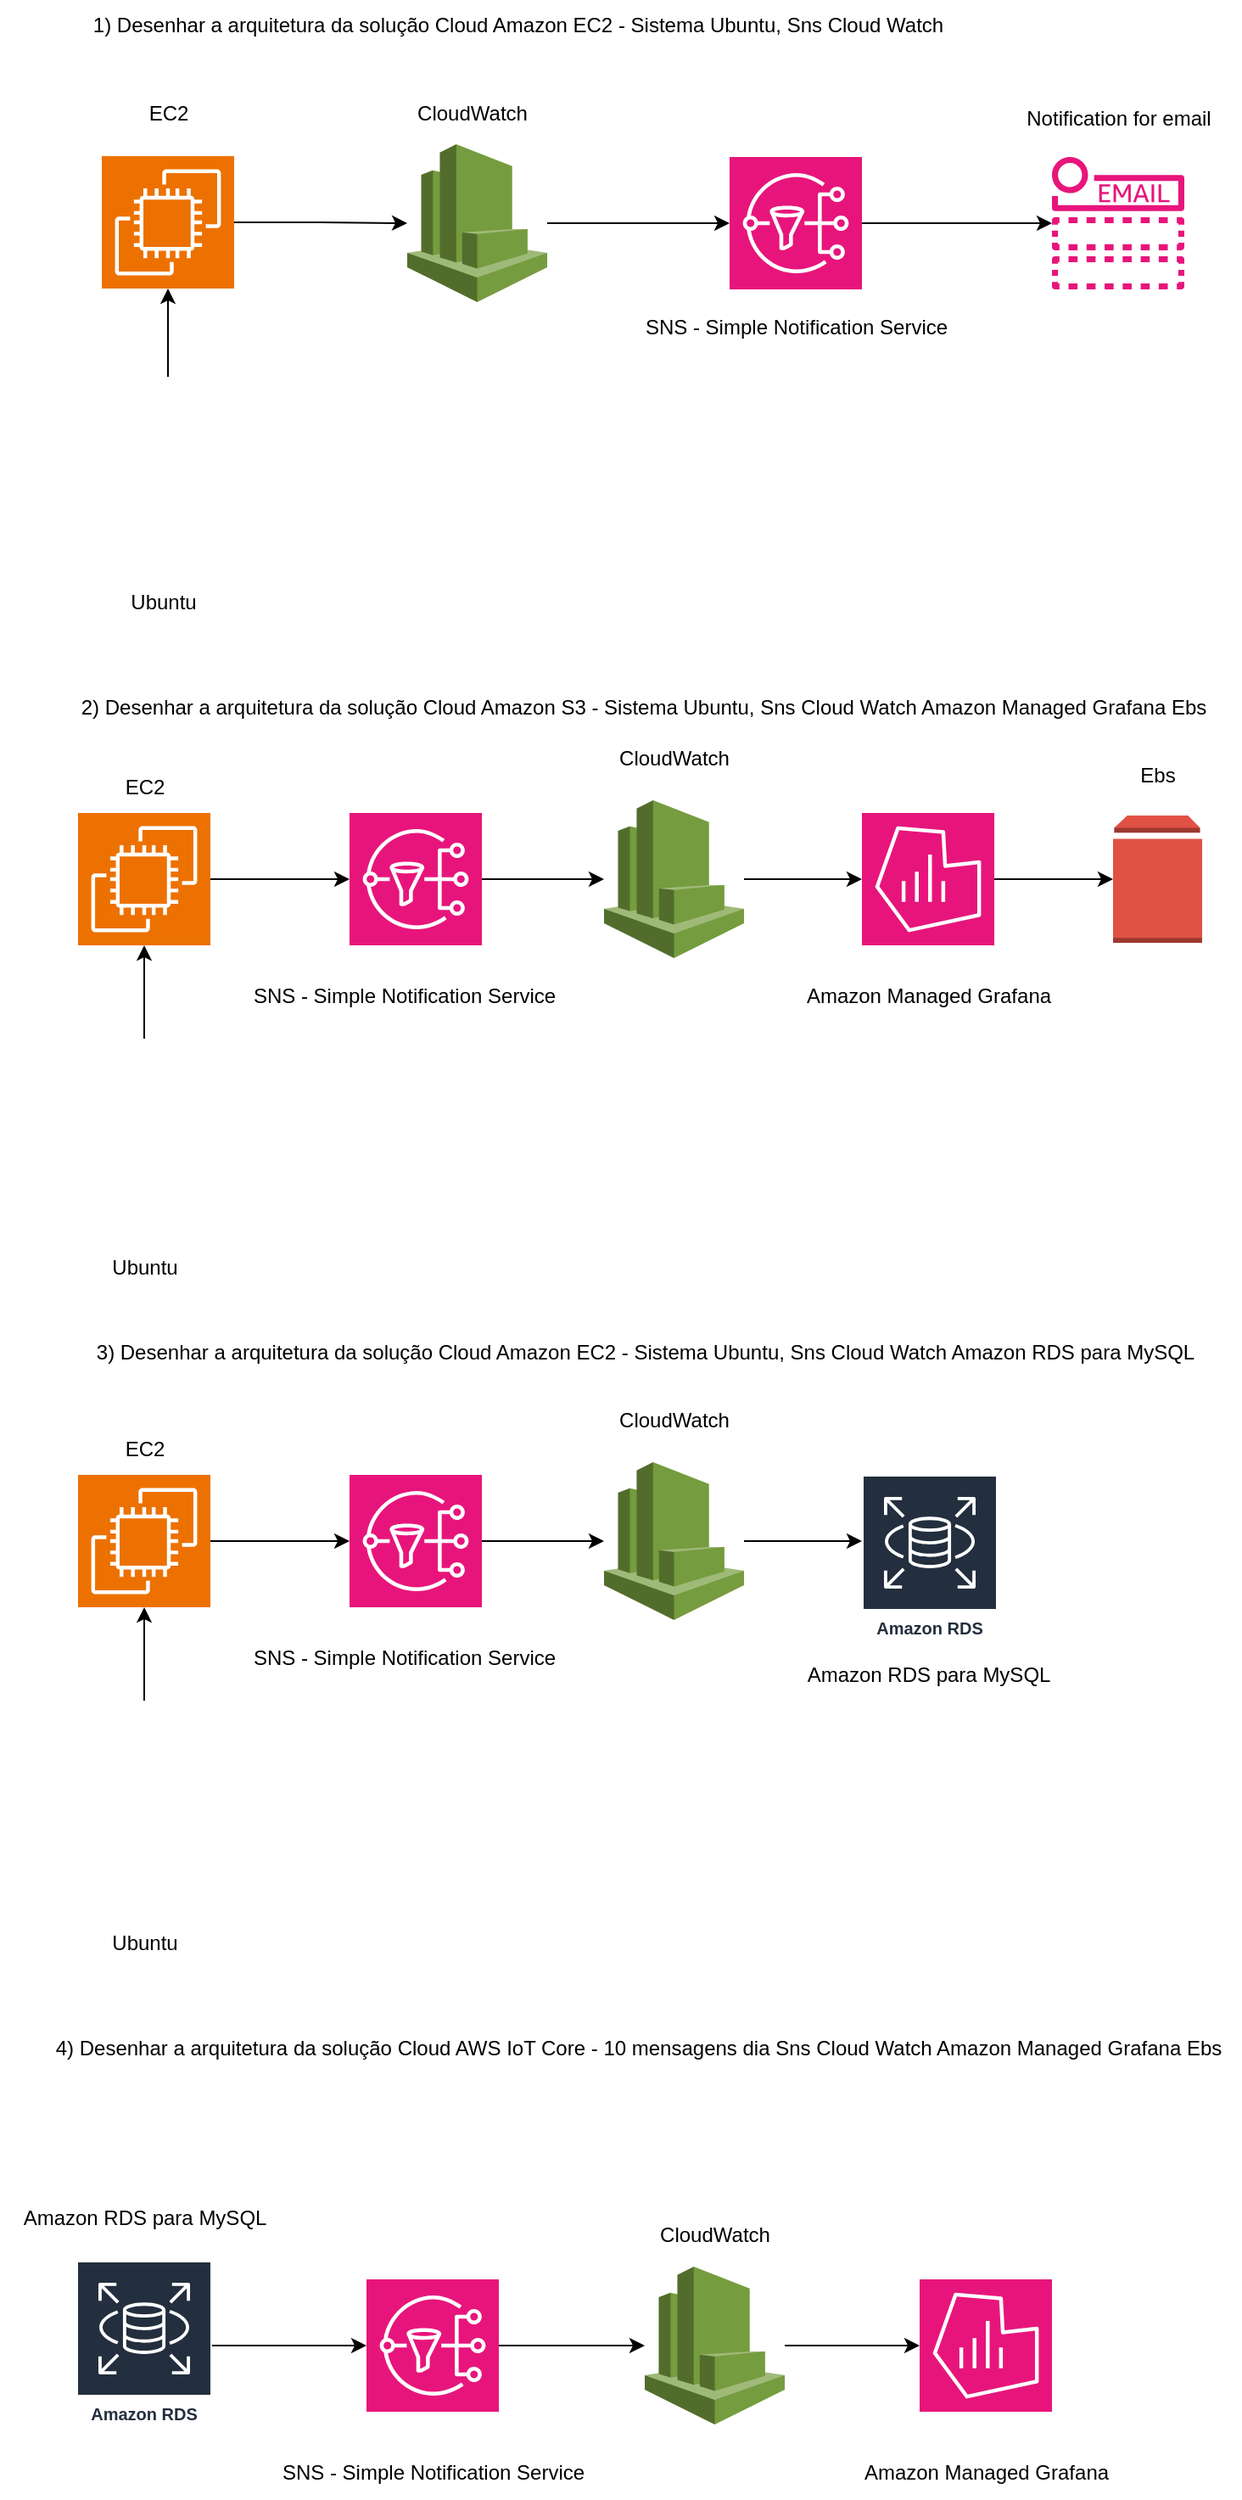 <mxfile version="26.1.3">
  <diagram name="Página-1" id="xWFAOlKFsvc4t8wQJI2N">
    <mxGraphModel dx="1229" dy="658" grid="1" gridSize="10" guides="1" tooltips="1" connect="1" arrows="1" fold="1" page="1" pageScale="1" pageWidth="827" pageHeight="1169" math="0" shadow="0">
      <root>
        <mxCell id="0" />
        <mxCell id="1" parent="0" />
        <mxCell id="5QzRP1u2p6GEsiakewxr-8" value="" style="edgeStyle=orthogonalEdgeStyle;rounded=0;orthogonalLoop=1;jettySize=auto;html=1;" parent="1" source="5QzRP1u2p6GEsiakewxr-1" target="5QzRP1u2p6GEsiakewxr-3" edge="1">
          <mxGeometry relative="1" as="geometry" />
        </mxCell>
        <mxCell id="5QzRP1u2p6GEsiakewxr-1" value="" style="sketch=0;points=[[0,0,0],[0.25,0,0],[0.5,0,0],[0.75,0,0],[1,0,0],[0,1,0],[0.25,1,0],[0.5,1,0],[0.75,1,0],[1,1,0],[0,0.25,0],[0,0.5,0],[0,0.75,0],[1,0.25,0],[1,0.5,0],[1,0.75,0]];outlineConnect=0;fontColor=#232F3E;fillColor=#ED7100;strokeColor=#ffffff;dashed=0;verticalLabelPosition=bottom;verticalAlign=top;align=center;html=1;fontSize=12;fontStyle=0;aspect=fixed;shape=mxgraph.aws4.resourceIcon;resIcon=mxgraph.aws4.ec2;" parent="1" vertex="1">
          <mxGeometry x="94" y="120" width="78" height="78" as="geometry" />
        </mxCell>
        <mxCell id="5QzRP1u2p6GEsiakewxr-9" value="" style="edgeStyle=orthogonalEdgeStyle;rounded=0;orthogonalLoop=1;jettySize=auto;html=1;" parent="1" source="5QzRP1u2p6GEsiakewxr-3" target="5QzRP1u2p6GEsiakewxr-5" edge="1">
          <mxGeometry relative="1" as="geometry" />
        </mxCell>
        <mxCell id="5QzRP1u2p6GEsiakewxr-3" value="" style="outlineConnect=0;dashed=0;verticalLabelPosition=bottom;verticalAlign=top;align=center;html=1;shape=mxgraph.aws3.cloudwatch;fillColor=#759C3E;gradientColor=none;" parent="1" vertex="1">
          <mxGeometry x="274" y="113" width="82.5" height="93" as="geometry" />
        </mxCell>
        <mxCell id="5QzRP1u2p6GEsiakewxr-7" value="" style="edgeStyle=orthogonalEdgeStyle;rounded=0;orthogonalLoop=1;jettySize=auto;html=1;" parent="1" source="5QzRP1u2p6GEsiakewxr-4" target="5QzRP1u2p6GEsiakewxr-1" edge="1">
          <mxGeometry relative="1" as="geometry" />
        </mxCell>
        <mxCell id="5QzRP1u2p6GEsiakewxr-4" value="" style="shape=image;html=1;verticalAlign=top;verticalLabelPosition=bottom;labelBackgroundColor=#ffffff;imageAspect=0;aspect=fixed;image=https://cdn1.iconfinder.com/data/icons/operating-system-flat-1/30/ubuntu-128.png" parent="1" vertex="1">
          <mxGeometry x="69" y="250" width="128" height="128" as="geometry" />
        </mxCell>
        <mxCell id="5QzRP1u2p6GEsiakewxr-10" value="" style="edgeStyle=orthogonalEdgeStyle;rounded=0;orthogonalLoop=1;jettySize=auto;html=1;" parent="1" source="5QzRP1u2p6GEsiakewxr-5" target="5QzRP1u2p6GEsiakewxr-6" edge="1">
          <mxGeometry relative="1" as="geometry" />
        </mxCell>
        <mxCell id="5QzRP1u2p6GEsiakewxr-5" value="" style="sketch=0;points=[[0,0,0],[0.25,0,0],[0.5,0,0],[0.75,0,0],[1,0,0],[0,1,0],[0.25,1,0],[0.5,1,0],[0.75,1,0],[1,1,0],[0,0.25,0],[0,0.5,0],[0,0.75,0],[1,0.25,0],[1,0.5,0],[1,0.75,0]];outlineConnect=0;fontColor=#232F3E;fillColor=#E7157B;strokeColor=#ffffff;dashed=0;verticalLabelPosition=bottom;verticalAlign=top;align=center;html=1;fontSize=12;fontStyle=0;aspect=fixed;shape=mxgraph.aws4.resourceIcon;resIcon=mxgraph.aws4.sns;" parent="1" vertex="1">
          <mxGeometry x="464" y="120.5" width="78" height="78" as="geometry" />
        </mxCell>
        <mxCell id="5QzRP1u2p6GEsiakewxr-6" value="" style="sketch=0;outlineConnect=0;fontColor=#232F3E;gradientColor=none;fillColor=#E7157B;strokeColor=none;dashed=0;verticalLabelPosition=bottom;verticalAlign=top;align=center;html=1;fontSize=12;fontStyle=0;aspect=fixed;pointerEvents=1;shape=mxgraph.aws4.email_notification;" parent="1" vertex="1">
          <mxGeometry x="654" y="120.5" width="78" height="78" as="geometry" />
        </mxCell>
        <mxCell id="5QzRP1u2p6GEsiakewxr-11" value="EC2" style="text;html=1;align=center;verticalAlign=middle;resizable=0;points=[];autosize=1;strokeColor=none;fillColor=none;" parent="1" vertex="1">
          <mxGeometry x="108" y="80" width="50" height="30" as="geometry" />
        </mxCell>
        <mxCell id="5QzRP1u2p6GEsiakewxr-12" value="CloudWatch" style="text;html=1;align=center;verticalAlign=middle;resizable=0;points=[];autosize=1;strokeColor=none;fillColor=none;" parent="1" vertex="1">
          <mxGeometry x="266.5" y="80" width="90" height="30" as="geometry" />
        </mxCell>
        <mxCell id="5QzRP1u2p6GEsiakewxr-13" value="SNS - Simple Notification Service" style="text;html=1;align=center;verticalAlign=middle;resizable=0;points=[];autosize=1;strokeColor=none;fillColor=none;" parent="1" vertex="1">
          <mxGeometry x="403" y="206" width="200" height="30" as="geometry" />
        </mxCell>
        <mxCell id="5QzRP1u2p6GEsiakewxr-14" value="Notification for email" style="text;html=1;align=center;verticalAlign=middle;resizable=0;points=[];autosize=1;strokeColor=none;fillColor=none;" parent="1" vertex="1">
          <mxGeometry x="628" y="83" width="130" height="30" as="geometry" />
        </mxCell>
        <mxCell id="5QzRP1u2p6GEsiakewxr-15" value="2) Desenhar a arquitetura da solução Cloud Amazon S3 - Sistema Ubuntu, Sns Cloud Watch Amazon Managed Grafana Ebs" style="text;html=1;align=center;verticalAlign=middle;resizable=0;points=[];autosize=1;strokeColor=none;fillColor=none;" parent="1" vertex="1">
          <mxGeometry x="68" y="430" width="690" height="30" as="geometry" />
        </mxCell>
        <mxCell id="5QzRP1u2p6GEsiakewxr-16" value="1) Desenhar a arquitetura da solução Cloud Amazon EC2 - Sistema Ubuntu, Sns Cloud Watch" style="text;html=1;align=center;verticalAlign=middle;resizable=0;points=[];autosize=1;strokeColor=none;fillColor=none;" parent="1" vertex="1">
          <mxGeometry x="79" y="28" width="520" height="30" as="geometry" />
        </mxCell>
        <mxCell id="5QzRP1u2p6GEsiakewxr-17" value="3) Desenhar a arquitetura da solução Cloud Amazon EC2 - Sistema Ubuntu, Sns Cloud Watch Amazon RDS para MySQL" style="text;html=1;align=center;verticalAlign=middle;resizable=0;points=[];autosize=1;strokeColor=none;fillColor=none;" parent="1" vertex="1">
          <mxGeometry x="79" y="810" width="670" height="30" as="geometry" />
        </mxCell>
        <mxCell id="5QzRP1u2p6GEsiakewxr-18" value="4) Desenhar a arquitetura da solução Cloud AWS IoT Core - 10 mensagens dia Sns Cloud Watch Amazon Managed Grafana Ebs" style="text;html=1;align=center;verticalAlign=middle;resizable=0;points=[];autosize=1;strokeColor=none;fillColor=none;" parent="1" vertex="1">
          <mxGeometry x="55" y="1220" width="710" height="30" as="geometry" />
        </mxCell>
        <mxCell id="YT8TP7RHHVPidATrV-QL-1" value="Ubuntu" style="text;html=1;align=center;verticalAlign=middle;resizable=0;points=[];autosize=1;strokeColor=none;fillColor=none;" vertex="1" parent="1">
          <mxGeometry x="100" y="368" width="60" height="30" as="geometry" />
        </mxCell>
        <mxCell id="YT8TP7RHHVPidATrV-QL-6" value="" style="edgeStyle=orthogonalEdgeStyle;rounded=0;orthogonalLoop=1;jettySize=auto;html=1;" edge="1" parent="1" source="YT8TP7RHHVPidATrV-QL-2" target="YT8TP7RHHVPidATrV-QL-4">
          <mxGeometry relative="1" as="geometry" />
        </mxCell>
        <mxCell id="YT8TP7RHHVPidATrV-QL-2" value="" style="sketch=0;points=[[0,0,0],[0.25,0,0],[0.5,0,0],[0.75,0,0],[1,0,0],[0,1,0],[0.25,1,0],[0.5,1,0],[0.75,1,0],[1,1,0],[0,0.25,0],[0,0.5,0],[0,0.75,0],[1,0.25,0],[1,0.5,0],[1,0.75,0]];outlineConnect=0;fontColor=#232F3E;fillColor=#ED7100;strokeColor=#ffffff;dashed=0;verticalLabelPosition=bottom;verticalAlign=top;align=center;html=1;fontSize=12;fontStyle=0;aspect=fixed;shape=mxgraph.aws4.resourceIcon;resIcon=mxgraph.aws4.ec2;" vertex="1" parent="1">
          <mxGeometry x="80" y="507" width="78" height="78" as="geometry" />
        </mxCell>
        <mxCell id="YT8TP7RHHVPidATrV-QL-9" value="" style="edgeStyle=orthogonalEdgeStyle;rounded=0;orthogonalLoop=1;jettySize=auto;html=1;" edge="1" parent="1" source="YT8TP7RHHVPidATrV-QL-4" target="YT8TP7RHHVPidATrV-QL-7">
          <mxGeometry relative="1" as="geometry" />
        </mxCell>
        <mxCell id="YT8TP7RHHVPidATrV-QL-4" value="" style="sketch=0;points=[[0,0,0],[0.25,0,0],[0.5,0,0],[0.75,0,0],[1,0,0],[0,1,0],[0.25,1,0],[0.5,1,0],[0.75,1,0],[1,1,0],[0,0.25,0],[0,0.5,0],[0,0.75,0],[1,0.25,0],[1,0.5,0],[1,0.75,0]];outlineConnect=0;fontColor=#232F3E;fillColor=#E7157B;strokeColor=#ffffff;dashed=0;verticalLabelPosition=bottom;verticalAlign=top;align=center;html=1;fontSize=12;fontStyle=0;aspect=fixed;shape=mxgraph.aws4.resourceIcon;resIcon=mxgraph.aws4.sns;" vertex="1" parent="1">
          <mxGeometry x="240" y="507" width="78" height="78" as="geometry" />
        </mxCell>
        <mxCell id="YT8TP7RHHVPidATrV-QL-10" value="" style="edgeStyle=orthogonalEdgeStyle;rounded=0;orthogonalLoop=1;jettySize=auto;html=1;" edge="1" parent="1" source="YT8TP7RHHVPidATrV-QL-7" target="YT8TP7RHHVPidATrV-QL-8">
          <mxGeometry relative="1" as="geometry" />
        </mxCell>
        <mxCell id="YT8TP7RHHVPidATrV-QL-7" value="" style="outlineConnect=0;dashed=0;verticalLabelPosition=bottom;verticalAlign=top;align=center;html=1;shape=mxgraph.aws3.cloudwatch;fillColor=#759C3E;gradientColor=none;" vertex="1" parent="1">
          <mxGeometry x="390" y="499.5" width="82.5" height="93" as="geometry" />
        </mxCell>
        <mxCell id="YT8TP7RHHVPidATrV-QL-12" value="" style="edgeStyle=orthogonalEdgeStyle;rounded=0;orthogonalLoop=1;jettySize=auto;html=1;" edge="1" parent="1" source="YT8TP7RHHVPidATrV-QL-8" target="YT8TP7RHHVPidATrV-QL-11">
          <mxGeometry relative="1" as="geometry" />
        </mxCell>
        <mxCell id="YT8TP7RHHVPidATrV-QL-8" value="" style="sketch=0;points=[[0,0,0],[0.25,0,0],[0.5,0,0],[0.75,0,0],[1,0,0],[0,1,0],[0.25,1,0],[0.5,1,0],[0.75,1,0],[1,1,0],[0,0.25,0],[0,0.5,0],[0,0.75,0],[1,0.25,0],[1,0.5,0],[1,0.75,0]];points=[[0,0,0],[0.25,0,0],[0.5,0,0],[0.75,0,0],[1,0,0],[0,1,0],[0.25,1,0],[0.5,1,0],[0.75,1,0],[1,1,0],[0,0.25,0],[0,0.5,0],[0,0.75,0],[1,0.25,0],[1,0.5,0],[1,0.75,0]];outlineConnect=0;fontColor=#232F3E;fillColor=#E7157B;strokeColor=#ffffff;dashed=0;verticalLabelPosition=bottom;verticalAlign=top;align=center;html=1;fontSize=12;fontStyle=0;aspect=fixed;shape=mxgraph.aws4.resourceIcon;resIcon=mxgraph.aws4.managed_service_for_grafana;" vertex="1" parent="1">
          <mxGeometry x="542" y="507" width="78" height="78" as="geometry" />
        </mxCell>
        <mxCell id="YT8TP7RHHVPidATrV-QL-11" value="" style="outlineConnect=0;dashed=0;verticalLabelPosition=bottom;verticalAlign=top;align=center;html=1;shape=mxgraph.aws3.volume;fillColor=#E05243;gradientColor=none;" vertex="1" parent="1">
          <mxGeometry x="690" y="508.5" width="52.5" height="75" as="geometry" />
        </mxCell>
        <mxCell id="YT8TP7RHHVPidATrV-QL-14" value="" style="edgeStyle=orthogonalEdgeStyle;rounded=0;orthogonalLoop=1;jettySize=auto;html=1;" edge="1" parent="1" source="YT8TP7RHHVPidATrV-QL-13" target="YT8TP7RHHVPidATrV-QL-2">
          <mxGeometry relative="1" as="geometry" />
        </mxCell>
        <mxCell id="YT8TP7RHHVPidATrV-QL-13" value="" style="shape=image;html=1;verticalAlign=top;verticalLabelPosition=bottom;labelBackgroundColor=#ffffff;imageAspect=0;aspect=fixed;image=https://cdn1.iconfinder.com/data/icons/operating-system-flat-1/30/ubuntu-128.png" vertex="1" parent="1">
          <mxGeometry x="55" y="640" width="128" height="128" as="geometry" />
        </mxCell>
        <mxCell id="YT8TP7RHHVPidATrV-QL-15" value="Ubuntu" style="text;html=1;align=center;verticalAlign=middle;resizable=0;points=[];autosize=1;strokeColor=none;fillColor=none;" vertex="1" parent="1">
          <mxGeometry x="89" y="760" width="60" height="30" as="geometry" />
        </mxCell>
        <mxCell id="YT8TP7RHHVPidATrV-QL-16" value="EC2" style="text;html=1;align=center;verticalAlign=middle;resizable=0;points=[];autosize=1;strokeColor=none;fillColor=none;" vertex="1" parent="1">
          <mxGeometry x="94" y="477" width="50" height="30" as="geometry" />
        </mxCell>
        <mxCell id="YT8TP7RHHVPidATrV-QL-17" value="SNS - Simple Notification Service" style="text;html=1;align=center;verticalAlign=middle;resizable=0;points=[];autosize=1;strokeColor=none;fillColor=none;" vertex="1" parent="1">
          <mxGeometry x="172" y="600" width="200" height="30" as="geometry" />
        </mxCell>
        <mxCell id="YT8TP7RHHVPidATrV-QL-18" value="CloudWatch" style="text;html=1;align=center;verticalAlign=middle;resizable=0;points=[];autosize=1;strokeColor=none;fillColor=none;" vertex="1" parent="1">
          <mxGeometry x="386.25" y="460" width="90" height="30" as="geometry" />
        </mxCell>
        <mxCell id="YT8TP7RHHVPidATrV-QL-19" value="Amazon Managed Grafana" style="text;html=1;align=center;verticalAlign=middle;resizable=0;points=[];autosize=1;strokeColor=none;fillColor=none;" vertex="1" parent="1">
          <mxGeometry x="496" y="600" width="170" height="30" as="geometry" />
        </mxCell>
        <mxCell id="YT8TP7RHHVPidATrV-QL-20" value="Ebs" style="text;html=1;align=center;verticalAlign=middle;resizable=0;points=[];autosize=1;strokeColor=none;fillColor=none;" vertex="1" parent="1">
          <mxGeometry x="696.25" y="469.5" width="40" height="30" as="geometry" />
        </mxCell>
        <mxCell id="YT8TP7RHHVPidATrV-QL-21" value="" style="edgeStyle=orthogonalEdgeStyle;rounded=0;orthogonalLoop=1;jettySize=auto;html=1;" edge="1" parent="1" source="YT8TP7RHHVPidATrV-QL-22" target="YT8TP7RHHVPidATrV-QL-24">
          <mxGeometry relative="1" as="geometry" />
        </mxCell>
        <mxCell id="YT8TP7RHHVPidATrV-QL-22" value="" style="sketch=0;points=[[0,0,0],[0.25,0,0],[0.5,0,0],[0.75,0,0],[1,0,0],[0,1,0],[0.25,1,0],[0.5,1,0],[0.75,1,0],[1,1,0],[0,0.25,0],[0,0.5,0],[0,0.75,0],[1,0.25,0],[1,0.5,0],[1,0.75,0]];outlineConnect=0;fontColor=#232F3E;fillColor=#ED7100;strokeColor=#ffffff;dashed=0;verticalLabelPosition=bottom;verticalAlign=top;align=center;html=1;fontSize=12;fontStyle=0;aspect=fixed;shape=mxgraph.aws4.resourceIcon;resIcon=mxgraph.aws4.ec2;" vertex="1" parent="1">
          <mxGeometry x="80" y="897" width="78" height="78" as="geometry" />
        </mxCell>
        <mxCell id="YT8TP7RHHVPidATrV-QL-23" value="" style="edgeStyle=orthogonalEdgeStyle;rounded=0;orthogonalLoop=1;jettySize=auto;html=1;" edge="1" parent="1" source="YT8TP7RHHVPidATrV-QL-24" target="YT8TP7RHHVPidATrV-QL-26">
          <mxGeometry relative="1" as="geometry" />
        </mxCell>
        <mxCell id="YT8TP7RHHVPidATrV-QL-24" value="" style="sketch=0;points=[[0,0,0],[0.25,0,0],[0.5,0,0],[0.75,0,0],[1,0,0],[0,1,0],[0.25,1,0],[0.5,1,0],[0.75,1,0],[1,1,0],[0,0.25,0],[0,0.5,0],[0,0.75,0],[1,0.25,0],[1,0.5,0],[1,0.75,0]];outlineConnect=0;fontColor=#232F3E;fillColor=#E7157B;strokeColor=#ffffff;dashed=0;verticalLabelPosition=bottom;verticalAlign=top;align=center;html=1;fontSize=12;fontStyle=0;aspect=fixed;shape=mxgraph.aws4.resourceIcon;resIcon=mxgraph.aws4.sns;" vertex="1" parent="1">
          <mxGeometry x="240" y="897" width="78" height="78" as="geometry" />
        </mxCell>
        <mxCell id="YT8TP7RHHVPidATrV-QL-25" value="" style="edgeStyle=orthogonalEdgeStyle;rounded=0;orthogonalLoop=1;jettySize=auto;html=1;" edge="1" parent="1" source="YT8TP7RHHVPidATrV-QL-26">
          <mxGeometry relative="1" as="geometry">
            <mxPoint x="542" y="936" as="targetPoint" />
          </mxGeometry>
        </mxCell>
        <mxCell id="YT8TP7RHHVPidATrV-QL-26" value="" style="outlineConnect=0;dashed=0;verticalLabelPosition=bottom;verticalAlign=top;align=center;html=1;shape=mxgraph.aws3.cloudwatch;fillColor=#759C3E;gradientColor=none;" vertex="1" parent="1">
          <mxGeometry x="390" y="889.5" width="82.5" height="93" as="geometry" />
        </mxCell>
        <mxCell id="YT8TP7RHHVPidATrV-QL-30" value="" style="edgeStyle=orthogonalEdgeStyle;rounded=0;orthogonalLoop=1;jettySize=auto;html=1;" edge="1" parent="1" source="YT8TP7RHHVPidATrV-QL-31" target="YT8TP7RHHVPidATrV-QL-22">
          <mxGeometry relative="1" as="geometry" />
        </mxCell>
        <mxCell id="YT8TP7RHHVPidATrV-QL-31" value="" style="shape=image;html=1;verticalAlign=top;verticalLabelPosition=bottom;labelBackgroundColor=#ffffff;imageAspect=0;aspect=fixed;image=https://cdn1.iconfinder.com/data/icons/operating-system-flat-1/30/ubuntu-128.png" vertex="1" parent="1">
          <mxGeometry x="55" y="1030" width="128" height="128" as="geometry" />
        </mxCell>
        <mxCell id="YT8TP7RHHVPidATrV-QL-32" value="EC2" style="text;html=1;align=center;verticalAlign=middle;resizable=0;points=[];autosize=1;strokeColor=none;fillColor=none;" vertex="1" parent="1">
          <mxGeometry x="94" y="867" width="50" height="30" as="geometry" />
        </mxCell>
        <mxCell id="YT8TP7RHHVPidATrV-QL-33" value="SNS - Simple Notification Service" style="text;html=1;align=center;verticalAlign=middle;resizable=0;points=[];autosize=1;strokeColor=none;fillColor=none;" vertex="1" parent="1">
          <mxGeometry x="172" y="990" width="200" height="30" as="geometry" />
        </mxCell>
        <mxCell id="YT8TP7RHHVPidATrV-QL-34" value="CloudWatch" style="text;html=1;align=center;verticalAlign=middle;resizable=0;points=[];autosize=1;strokeColor=none;fillColor=none;" vertex="1" parent="1">
          <mxGeometry x="386.25" y="850" width="90" height="30" as="geometry" />
        </mxCell>
        <mxCell id="YT8TP7RHHVPidATrV-QL-37" value="Ubuntu" style="text;html=1;align=center;verticalAlign=middle;resizable=0;points=[];autosize=1;strokeColor=none;fillColor=none;" vertex="1" parent="1">
          <mxGeometry x="89" y="1158" width="60" height="30" as="geometry" />
        </mxCell>
        <mxCell id="YT8TP7RHHVPidATrV-QL-38" value="Amazon RDS" style="sketch=0;outlineConnect=0;fontColor=#232F3E;gradientColor=none;strokeColor=#ffffff;fillColor=#232F3E;dashed=0;verticalLabelPosition=middle;verticalAlign=bottom;align=center;html=1;whiteSpace=wrap;fontSize=10;fontStyle=1;spacing=3;shape=mxgraph.aws4.productIcon;prIcon=mxgraph.aws4.rds;" vertex="1" parent="1">
          <mxGeometry x="542" y="897" width="80" height="100" as="geometry" />
        </mxCell>
        <mxCell id="YT8TP7RHHVPidATrV-QL-39" value="Amazon RDS para MySQL" style="text;html=1;align=center;verticalAlign=middle;resizable=0;points=[];autosize=1;strokeColor=none;fillColor=none;" vertex="1" parent="1">
          <mxGeometry x="496" y="1000" width="170" height="30" as="geometry" />
        </mxCell>
        <mxCell id="YT8TP7RHHVPidATrV-QL-44" value="" style="edgeStyle=orthogonalEdgeStyle;rounded=0;orthogonalLoop=1;jettySize=auto;html=1;" edge="1" parent="1" source="YT8TP7RHHVPidATrV-QL-40" target="YT8TP7RHHVPidATrV-QL-41">
          <mxGeometry relative="1" as="geometry" />
        </mxCell>
        <mxCell id="YT8TP7RHHVPidATrV-QL-40" value="Amazon RDS" style="sketch=0;outlineConnect=0;fontColor=#232F3E;gradientColor=none;strokeColor=#ffffff;fillColor=#232F3E;dashed=0;verticalLabelPosition=middle;verticalAlign=bottom;align=center;html=1;whiteSpace=wrap;fontSize=10;fontStyle=1;spacing=3;shape=mxgraph.aws4.productIcon;prIcon=mxgraph.aws4.rds;" vertex="1" parent="1">
          <mxGeometry x="79" y="1360" width="80" height="100" as="geometry" />
        </mxCell>
        <mxCell id="YT8TP7RHHVPidATrV-QL-45" value="" style="edgeStyle=orthogonalEdgeStyle;rounded=0;orthogonalLoop=1;jettySize=auto;html=1;" edge="1" parent="1" source="YT8TP7RHHVPidATrV-QL-41" target="YT8TP7RHHVPidATrV-QL-42">
          <mxGeometry relative="1" as="geometry" />
        </mxCell>
        <mxCell id="YT8TP7RHHVPidATrV-QL-41" value="" style="sketch=0;points=[[0,0,0],[0.25,0,0],[0.5,0,0],[0.75,0,0],[1,0,0],[0,1,0],[0.25,1,0],[0.5,1,0],[0.75,1,0],[1,1,0],[0,0.25,0],[0,0.5,0],[0,0.75,0],[1,0.25,0],[1,0.5,0],[1,0.75,0]];outlineConnect=0;fontColor=#232F3E;fillColor=#E7157B;strokeColor=#ffffff;dashed=0;verticalLabelPosition=bottom;verticalAlign=top;align=center;html=1;fontSize=12;fontStyle=0;aspect=fixed;shape=mxgraph.aws4.resourceIcon;resIcon=mxgraph.aws4.sns;" vertex="1" parent="1">
          <mxGeometry x="250" y="1371" width="78" height="78" as="geometry" />
        </mxCell>
        <mxCell id="YT8TP7RHHVPidATrV-QL-46" value="" style="edgeStyle=orthogonalEdgeStyle;rounded=0;orthogonalLoop=1;jettySize=auto;html=1;" edge="1" parent="1" source="YT8TP7RHHVPidATrV-QL-42" target="YT8TP7RHHVPidATrV-QL-43">
          <mxGeometry relative="1" as="geometry" />
        </mxCell>
        <mxCell id="YT8TP7RHHVPidATrV-QL-42" value="" style="outlineConnect=0;dashed=0;verticalLabelPosition=bottom;verticalAlign=top;align=center;html=1;shape=mxgraph.aws3.cloudwatch;fillColor=#759C3E;gradientColor=none;" vertex="1" parent="1">
          <mxGeometry x="414" y="1363.5" width="82.5" height="93" as="geometry" />
        </mxCell>
        <mxCell id="YT8TP7RHHVPidATrV-QL-43" value="" style="sketch=0;points=[[0,0,0],[0.25,0,0],[0.5,0,0],[0.75,0,0],[1,0,0],[0,1,0],[0.25,1,0],[0.5,1,0],[0.75,1,0],[1,1,0],[0,0.25,0],[0,0.5,0],[0,0.75,0],[1,0.25,0],[1,0.5,0],[1,0.75,0]];points=[[0,0,0],[0.25,0,0],[0.5,0,0],[0.75,0,0],[1,0,0],[0,1,0],[0.25,1,0],[0.5,1,0],[0.75,1,0],[1,1,0],[0,0.25,0],[0,0.5,0],[0,0.75,0],[1,0.25,0],[1,0.5,0],[1,0.75,0]];outlineConnect=0;fontColor=#232F3E;fillColor=#E7157B;strokeColor=#ffffff;dashed=0;verticalLabelPosition=bottom;verticalAlign=top;align=center;html=1;fontSize=12;fontStyle=0;aspect=fixed;shape=mxgraph.aws4.resourceIcon;resIcon=mxgraph.aws4.managed_service_for_grafana;" vertex="1" parent="1">
          <mxGeometry x="576" y="1371" width="78" height="78" as="geometry" />
        </mxCell>
        <mxCell id="YT8TP7RHHVPidATrV-QL-47" value="CloudWatch" style="text;html=1;align=center;verticalAlign=middle;resizable=0;points=[];autosize=1;strokeColor=none;fillColor=none;" vertex="1" parent="1">
          <mxGeometry x="410.25" y="1330" width="90" height="30" as="geometry" />
        </mxCell>
        <mxCell id="YT8TP7RHHVPidATrV-QL-48" value="Amazon RDS para MySQL" style="text;html=1;align=center;verticalAlign=middle;resizable=0;points=[];autosize=1;strokeColor=none;fillColor=none;" vertex="1" parent="1">
          <mxGeometry x="34" y="1320" width="170" height="30" as="geometry" />
        </mxCell>
        <mxCell id="YT8TP7RHHVPidATrV-QL-49" value="SNS - Simple Notification Service" style="text;html=1;align=center;verticalAlign=middle;resizable=0;points=[];autosize=1;strokeColor=none;fillColor=none;" vertex="1" parent="1">
          <mxGeometry x="189" y="1470" width="200" height="30" as="geometry" />
        </mxCell>
        <mxCell id="YT8TP7RHHVPidATrV-QL-50" value="Amazon Managed Grafana" style="text;html=1;align=center;verticalAlign=middle;resizable=0;points=[];autosize=1;strokeColor=none;fillColor=none;" vertex="1" parent="1">
          <mxGeometry x="530" y="1470" width="170" height="30" as="geometry" />
        </mxCell>
      </root>
    </mxGraphModel>
  </diagram>
</mxfile>
